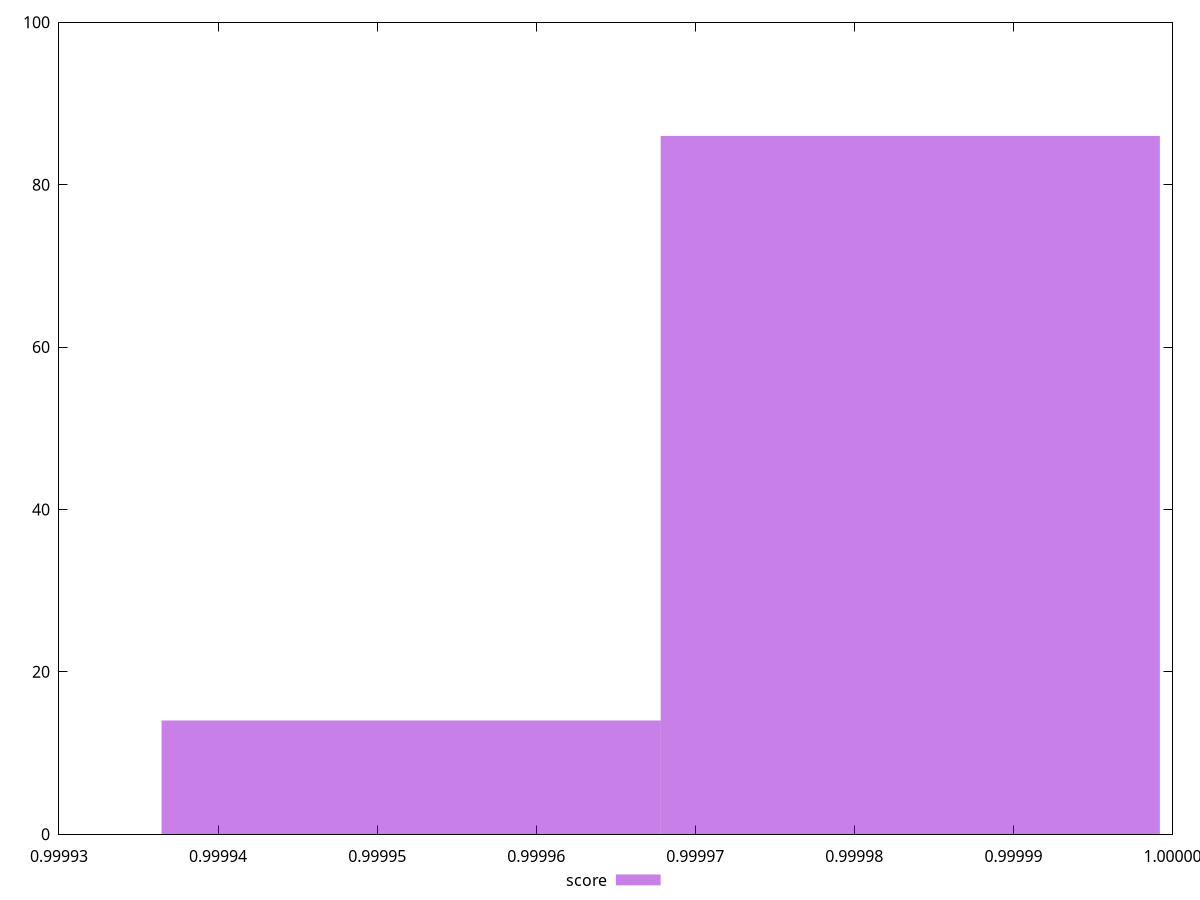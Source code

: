 reset
set terminal svg size 640, 490 enhanced background rgb 'white'
set output "reprap/max-potential-fid/samples/pages+cached+noadtech/score/histogram.svg"

$score <<EOF
0.9999835159773734 86
0.9999521360697581 14
EOF

set key outside below
set boxwidth 0.00003137990761531909
set yrange [0:100]
set style fill transparent solid 0.5 noborder

plot \
  $score title "score" with boxes, \


reset